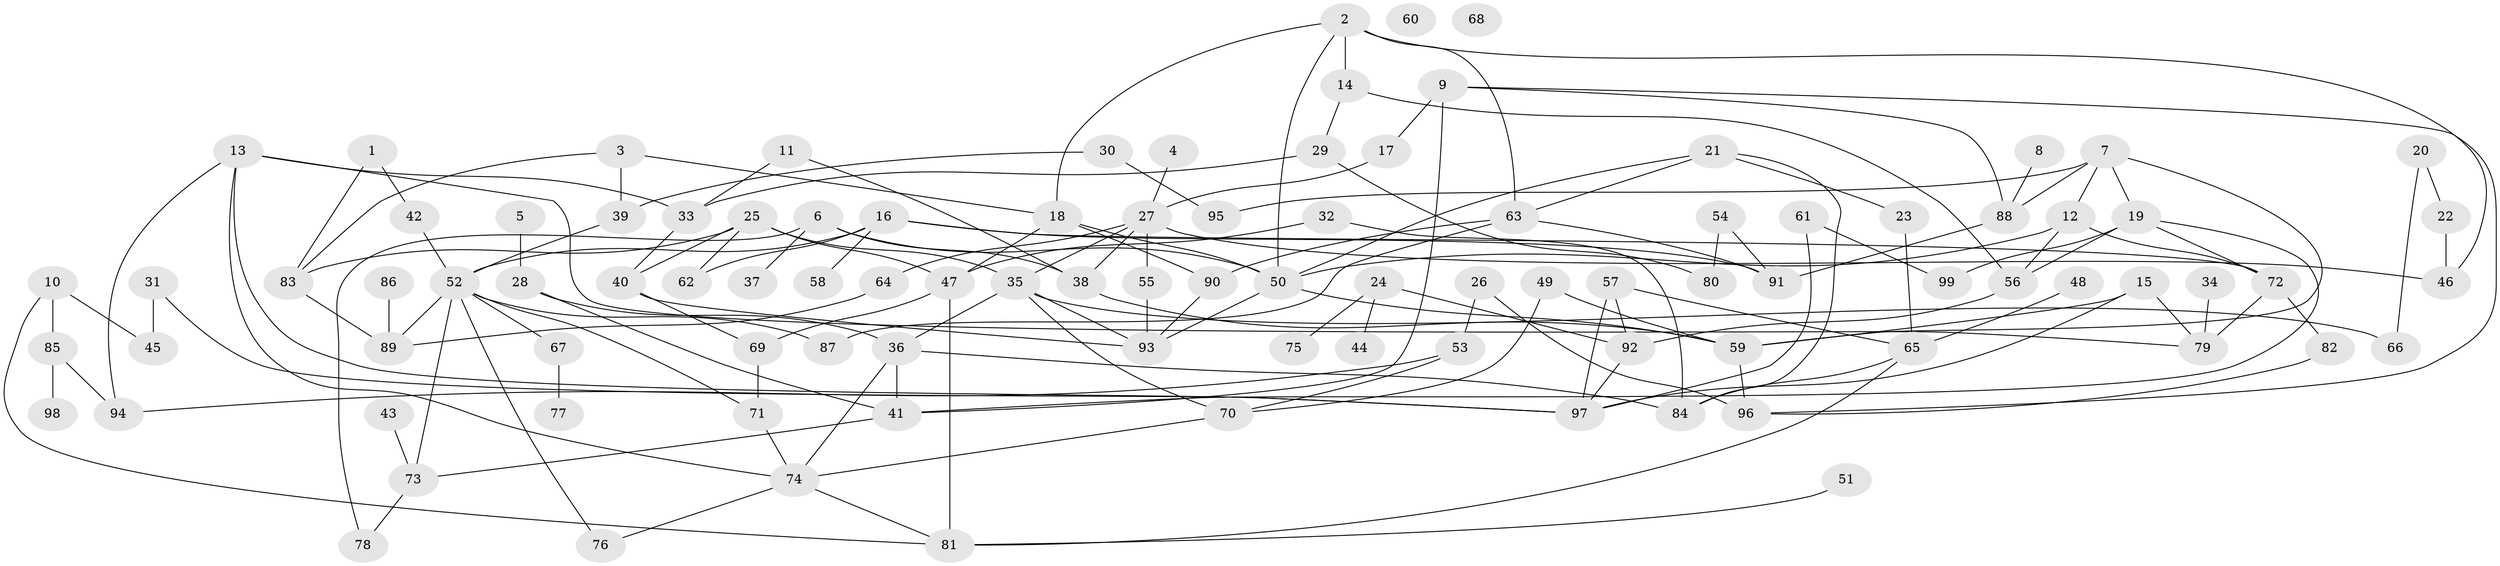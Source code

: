 // Generated by graph-tools (version 1.1) at 2025/49/03/09/25 03:49:12]
// undirected, 99 vertices, 155 edges
graph export_dot {
graph [start="1"]
  node [color=gray90,style=filled];
  1;
  2;
  3;
  4;
  5;
  6;
  7;
  8;
  9;
  10;
  11;
  12;
  13;
  14;
  15;
  16;
  17;
  18;
  19;
  20;
  21;
  22;
  23;
  24;
  25;
  26;
  27;
  28;
  29;
  30;
  31;
  32;
  33;
  34;
  35;
  36;
  37;
  38;
  39;
  40;
  41;
  42;
  43;
  44;
  45;
  46;
  47;
  48;
  49;
  50;
  51;
  52;
  53;
  54;
  55;
  56;
  57;
  58;
  59;
  60;
  61;
  62;
  63;
  64;
  65;
  66;
  67;
  68;
  69;
  70;
  71;
  72;
  73;
  74;
  75;
  76;
  77;
  78;
  79;
  80;
  81;
  82;
  83;
  84;
  85;
  86;
  87;
  88;
  89;
  90;
  91;
  92;
  93;
  94;
  95;
  96;
  97;
  98;
  99;
  1 -- 42;
  1 -- 83;
  2 -- 14;
  2 -- 18;
  2 -- 46;
  2 -- 50;
  2 -- 63;
  3 -- 18;
  3 -- 39;
  3 -- 83;
  4 -- 27;
  5 -- 28;
  6 -- 37;
  6 -- 38;
  6 -- 50;
  6 -- 78;
  7 -- 12;
  7 -- 19;
  7 -- 59;
  7 -- 88;
  7 -- 95;
  8 -- 88;
  9 -- 17;
  9 -- 41;
  9 -- 88;
  9 -- 96;
  10 -- 45;
  10 -- 81;
  10 -- 85;
  11 -- 33;
  11 -- 38;
  12 -- 50;
  12 -- 56;
  12 -- 72;
  13 -- 33;
  13 -- 74;
  13 -- 79;
  13 -- 94;
  13 -- 97;
  14 -- 29;
  14 -- 56;
  15 -- 59;
  15 -- 79;
  15 -- 97;
  16 -- 52;
  16 -- 58;
  16 -- 62;
  16 -- 72;
  16 -- 91;
  17 -- 27;
  18 -- 47;
  18 -- 50;
  18 -- 90;
  19 -- 41;
  19 -- 56;
  19 -- 72;
  19 -- 99;
  20 -- 22;
  20 -- 66;
  21 -- 23;
  21 -- 50;
  21 -- 63;
  21 -- 84;
  22 -- 46;
  23 -- 65;
  24 -- 44;
  24 -- 75;
  24 -- 92;
  25 -- 35;
  25 -- 40;
  25 -- 47;
  25 -- 62;
  25 -- 83;
  26 -- 53;
  26 -- 96;
  27 -- 35;
  27 -- 38;
  27 -- 46;
  27 -- 55;
  27 -- 64;
  28 -- 36;
  28 -- 41;
  29 -- 33;
  29 -- 80;
  30 -- 39;
  30 -- 95;
  31 -- 45;
  31 -- 97;
  32 -- 47;
  32 -- 84;
  33 -- 40;
  34 -- 79;
  35 -- 36;
  35 -- 66;
  35 -- 70;
  35 -- 93;
  36 -- 41;
  36 -- 74;
  36 -- 84;
  38 -- 59;
  39 -- 52;
  40 -- 69;
  40 -- 93;
  41 -- 73;
  42 -- 52;
  43 -- 73;
  47 -- 69;
  47 -- 81;
  48 -- 65;
  49 -- 59;
  49 -- 70;
  50 -- 59;
  50 -- 93;
  51 -- 81;
  52 -- 67;
  52 -- 71;
  52 -- 73;
  52 -- 76;
  52 -- 87;
  52 -- 89;
  53 -- 70;
  53 -- 94;
  54 -- 80;
  54 -- 91;
  55 -- 93;
  56 -- 92;
  57 -- 65;
  57 -- 92;
  57 -- 97;
  59 -- 96;
  61 -- 97;
  61 -- 99;
  63 -- 87;
  63 -- 90;
  63 -- 91;
  64 -- 89;
  65 -- 81;
  65 -- 84;
  67 -- 77;
  69 -- 71;
  70 -- 74;
  71 -- 74;
  72 -- 79;
  72 -- 82;
  73 -- 78;
  74 -- 76;
  74 -- 81;
  82 -- 96;
  83 -- 89;
  85 -- 94;
  85 -- 98;
  86 -- 89;
  88 -- 91;
  90 -- 93;
  92 -- 97;
}
